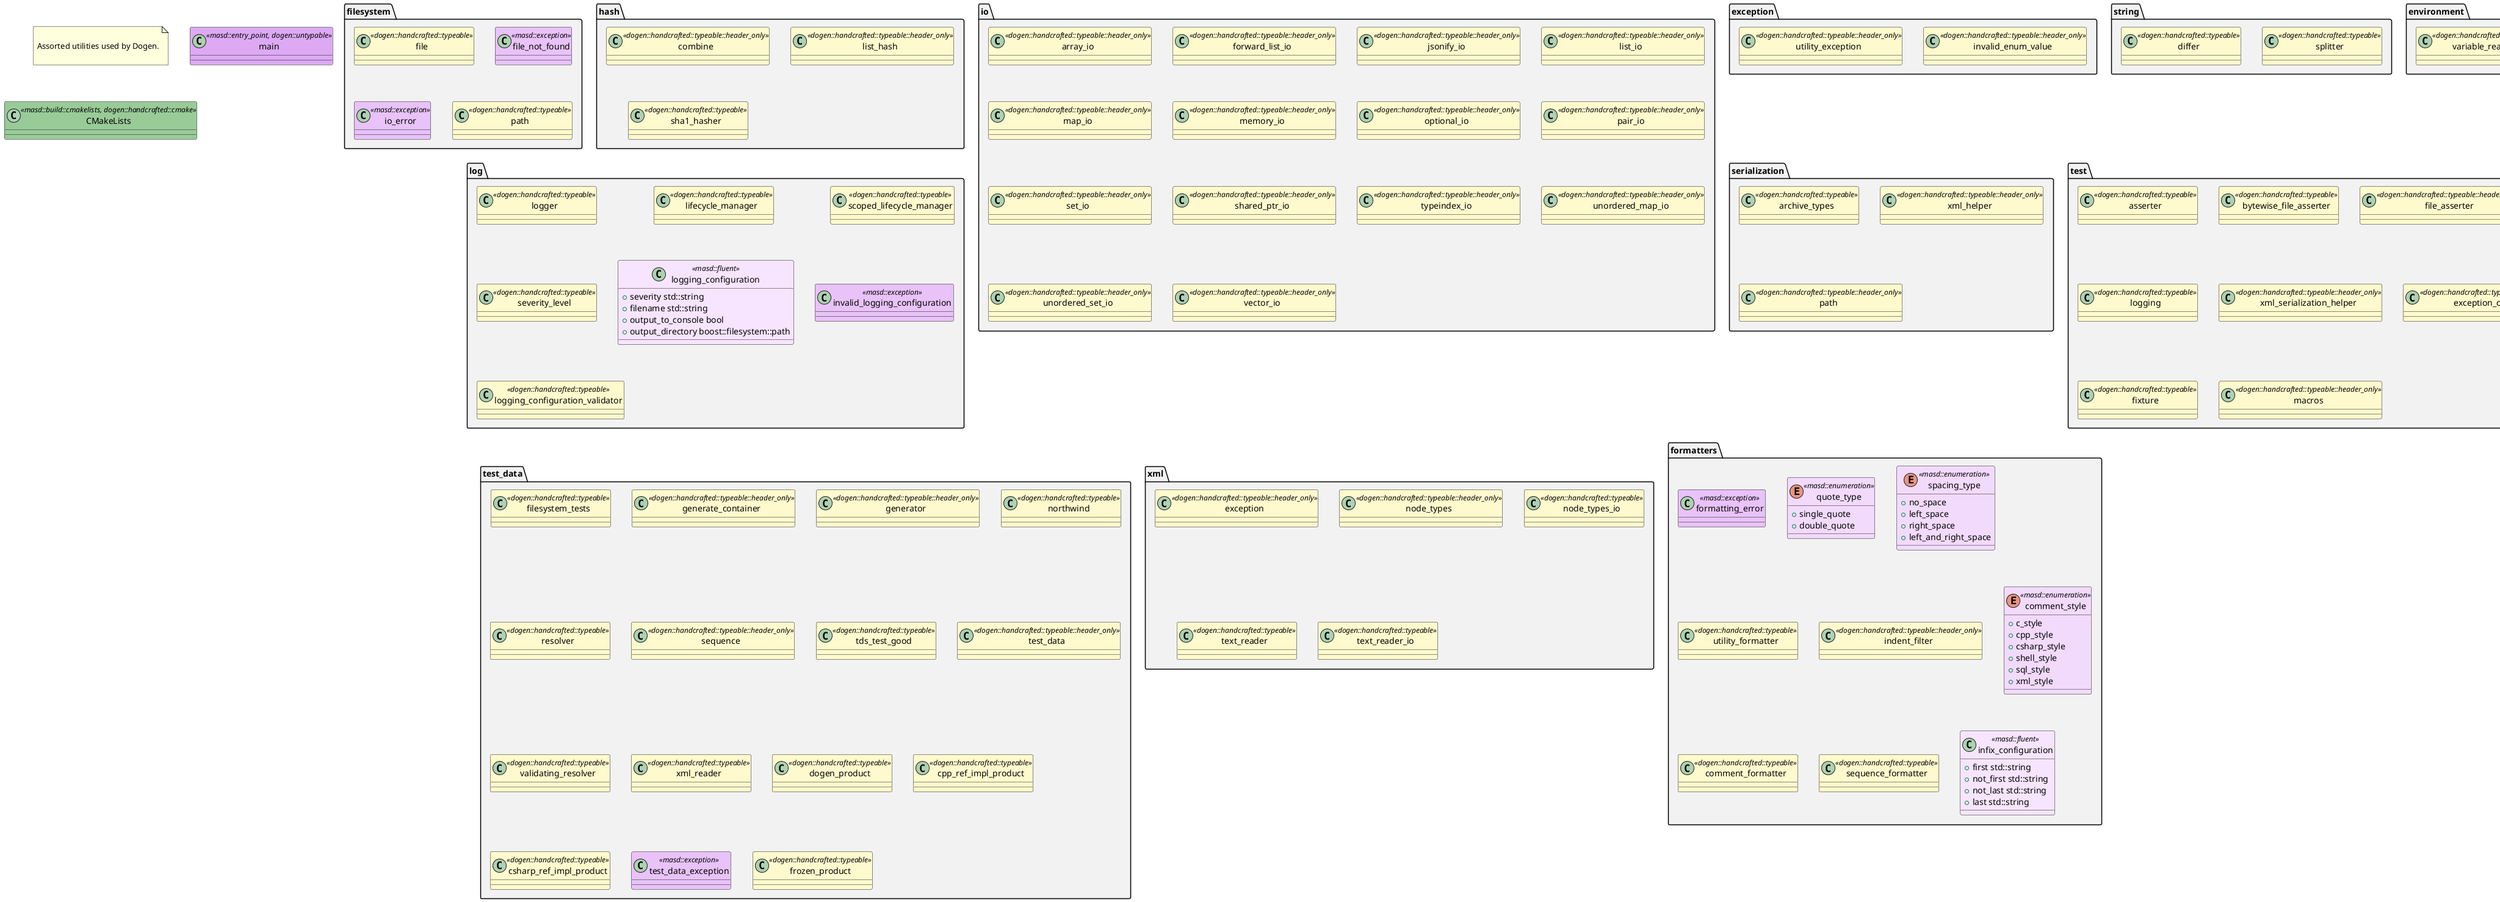 @startuml
set namespaceSeparator ::
note as N1

Assorted utilities used by Dogen.

end note

namespace exception #F2F2F2 {
        class invalid_enum_value <<dogen::handcrafted::typeable::header_only>> #FFFACD {
}

        class utility_exception <<dogen::handcrafted::typeable::header_only>> #FFFACD {
}

}

namespace filesystem #F2F2F2 {
        class file <<dogen::handcrafted::typeable>> #FFFACD {
}

        class file_not_found <<masd::exception>> #E8C2F8 {
}

        class io_error <<masd::exception>> #E8C2F8 {
}

        class path <<dogen::handcrafted::typeable>> #FFFACD {
}

}

namespace hash #F2F2F2 {
        class combine <<dogen::handcrafted::typeable::header_only>> #FFFACD {
}

        class list_hash <<dogen::handcrafted::typeable::header_only>> #FFFACD {
}

        class sha1_hasher <<dogen::handcrafted::typeable>> #FFFACD {
}

}

namespace io #F2F2F2 {
        class array_io <<dogen::handcrafted::typeable::header_only>> #FFFACD {
}

        class forward_list_io <<dogen::handcrafted::typeable::header_only>> #FFFACD {
}

        class jsonify_io <<dogen::handcrafted::typeable::header_only>> #FFFACD {
}

        class list_io <<dogen::handcrafted::typeable::header_only>> #FFFACD {
}

        class map_io <<dogen::handcrafted::typeable::header_only>> #FFFACD {
}

        class memory_io <<dogen::handcrafted::typeable::header_only>> #FFFACD {
}

        class optional_io <<dogen::handcrafted::typeable::header_only>> #FFFACD {
}

        class pair_io <<dogen::handcrafted::typeable::header_only>> #FFFACD {
}

        class set_io <<dogen::handcrafted::typeable::header_only>> #FFFACD {
}

        class shared_ptr_io <<dogen::handcrafted::typeable::header_only>> #FFFACD {
}

        class typeindex_io <<dogen::handcrafted::typeable::header_only>> #FFFACD {
}

        class unordered_map_io <<dogen::handcrafted::typeable::header_only>> #FFFACD {
}

        class unordered_set_io <<dogen::handcrafted::typeable::header_only>> #FFFACD {
}

        class vector_io <<dogen::handcrafted::typeable::header_only>> #FFFACD {
}

}

namespace log #F2F2F2 {
        class logger <<dogen::handcrafted::typeable>> #FFFACD {
}

        class lifecycle_manager <<dogen::handcrafted::typeable>> #FFFACD {
}

        class scoped_lifecycle_manager <<dogen::handcrafted::typeable>> #FFFACD {
}

        class severity_level <<dogen::handcrafted::typeable>> #FFFACD {
}

        class logging_configuration <<masd::fluent>> #F7E5FF {
                +{field} severity std::string
                +{field} filename std::string
                +{field} output_to_console bool
                +{field} output_directory boost::filesystem::path
}

        class invalid_logging_configuration <<masd::exception>> #E8C2F8 {
}

        class logging_configuration_validator <<dogen::handcrafted::typeable>> #FFFACD {
}

}

namespace serialization #F2F2F2 {
        class archive_types <<dogen::handcrafted::typeable>> #FFFACD {
}

        class xml_helper <<dogen::handcrafted::typeable::header_only>> #FFFACD {
}

        class path <<dogen::handcrafted::typeable::header_only>> #FFFACD {
}

}

namespace string #F2F2F2 {
        class splitter <<dogen::handcrafted::typeable>> #FFFACD {
}

        class differ <<dogen::handcrafted::typeable>> #FFFACD {
}

}

namespace test #F2F2F2 {
        class asserter <<dogen::handcrafted::typeable>> #FFFACD {
}

        class bytewise_file_asserter <<dogen::handcrafted::typeable>> #FFFACD {
}

        class file_asserter <<dogen::handcrafted::typeable::header_only>> #FFFACD {
}

        class logging <<dogen::handcrafted::typeable>> #FFFACD {
}

        class xml_serialization_helper <<dogen::handcrafted::typeable::header_only>> #FFFACD {
}

        class exception_checkers <<dogen::handcrafted::typeable::header_only>> #FFFACD {
}

        class fixture <<dogen::handcrafted::typeable>> #FFFACD {
}

        class macros <<dogen::handcrafted::typeable::header_only>> #FFFACD {
}

}

namespace test_data #F2F2F2 {
        class filesystem_tests <<dogen::handcrafted::typeable>> #FFFACD {
}

        class generate_container <<dogen::handcrafted::typeable::header_only>> #FFFACD {
}

        class generator <<dogen::handcrafted::typeable::header_only>> #FFFACD {
}

        class northwind <<dogen::handcrafted::typeable>> #FFFACD {
}

        class resolver <<dogen::handcrafted::typeable>> #FFFACD {
}

        class sequence <<dogen::handcrafted::typeable::header_only>> #FFFACD {
}

        class tds_test_good <<dogen::handcrafted::typeable>> #FFFACD {
}

        class test_data <<dogen::handcrafted::typeable::header_only>> #FFFACD {
}

        class validating_resolver <<dogen::handcrafted::typeable>> #FFFACD {
}

        class xml_reader <<dogen::handcrafted::typeable>> #FFFACD {
}

        class dogen_product <<dogen::handcrafted::typeable>> #FFFACD {
}

        class cpp_ref_impl_product <<dogen::handcrafted::typeable>> #FFFACD {
}

        class csharp_ref_impl_product <<dogen::handcrafted::typeable>> #FFFACD {
}

        class test_data_exception <<masd::exception>> #E8C2F8 {
}

        class frozen_product <<dogen::handcrafted::typeable>> #FFFACD {
}

}

namespace xml #F2F2F2 {
        class exception <<dogen::handcrafted::typeable::header_only>> #FFFACD {
}

        class node_types <<dogen::handcrafted::typeable::header_only>> #FFFACD {
}

        class node_types_io <<dogen::handcrafted::typeable>> #FFFACD {
}

        class text_reader <<dogen::handcrafted::typeable>> #FFFACD {
}

        class text_reader_io <<dogen::handcrafted::typeable>> #FFFACD {
}

}

namespace environment #F2F2F2 {
        class environment_exception <<masd::exception>> #E8C2F8 {
}

        class variable_reader <<dogen::handcrafted::typeable>> #FFFACD {
}

}

namespace formatters #F2F2F2 {
        class formatting_error <<masd::exception>> #E8C2F8 {
}

        enum quote_type <<masd::enumeration>> #F2DAFD {
                +{field} single_quote
                +{field} double_quote
}

        enum spacing_type <<masd::enumeration>> #F2DAFD {
                +{field} no_space
                +{field} left_space
                +{field} right_space
                +{field} left_and_right_space
}

        class utility_formatter <<dogen::handcrafted::typeable>> #FFFACD {
}

        class indent_filter <<dogen::handcrafted::typeable::header_only>> #FFFACD {
}

        enum comment_style <<masd::enumeration>> #F2DAFD {
                +{field} c_style
                +{field} cpp_style
                +{field} csharp_style
                +{field} shell_style
                +{field} sql_style
                +{field} xml_style
}

        class comment_formatter <<dogen::handcrafted::typeable>> #FFFACD {
}

        class sequence_formatter <<dogen::handcrafted::typeable>> #FFFACD {
}

        class infix_configuration <<masd::fluent>> #F7E5FF {
                +{field} first std::string
                +{field} not_first std::string
                +{field} not_last std::string
                +{field} last std::string
}

}

class main <<masd::entry_point, dogen::untypable>> #DDA9F3 {
}

class CMakeLists <<masd::build::cmakelists, dogen::handcrafted::cmake>> #99CB99 {
}

@enduml
